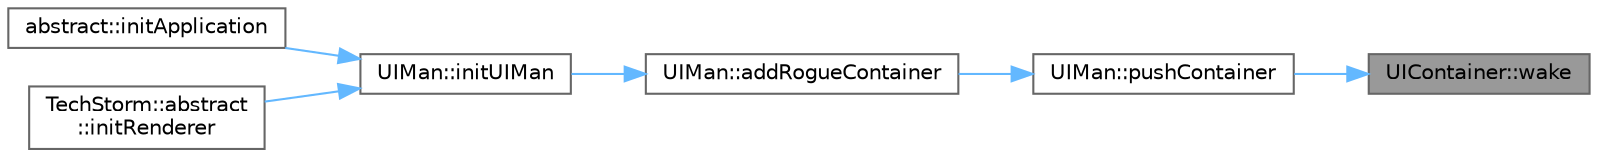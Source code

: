 digraph "UIContainer::wake"
{
 // LATEX_PDF_SIZE
  bgcolor="transparent";
  edge [fontname=Helvetica,fontsize=10,labelfontname=Helvetica,labelfontsize=10];
  node [fontname=Helvetica,fontsize=10,shape=box,height=0.2,width=0.4];
  rankdir="RL";
  Node1 [id="Node000001",label="UIContainer::wake",height=0.2,width=0.4,color="gray40", fillcolor="grey60", style="filled", fontcolor="black",tooltip=" "];
  Node1 -> Node2 [id="edge1_Node000001_Node000002",dir="back",color="steelblue1",style="solid",tooltip=" "];
  Node2 [id="Node000002",label="UIMan::pushContainer",height=0.2,width=0.4,color="grey40", fillcolor="white", style="filled",URL="$class_u_i_man.html#a74448730763c8463d4e517bbff87e353",tooltip=" "];
  Node2 -> Node3 [id="edge2_Node000002_Node000003",dir="back",color="steelblue1",style="solid",tooltip=" "];
  Node3 [id="Node000003",label="UIMan::addRogueContainer",height=0.2,width=0.4,color="grey40", fillcolor="white", style="filled",URL="$class_u_i_man.html#afdfd44e24b88a02b0d9654310a78225c",tooltip=" "];
  Node3 -> Node4 [id="edge3_Node000003_Node000004",dir="back",color="steelblue1",style="solid",tooltip=" "];
  Node4 [id="Node000004",label="UIMan::initUIMan",height=0.2,width=0.4,color="grey40", fillcolor="white", style="filled",URL="$class_u_i_man.html#a67e11a96426faefa7b6274a0204d8a32",tooltip=" "];
  Node4 -> Node5 [id="edge4_Node000004_Node000005",dir="back",color="steelblue1",style="solid",tooltip=" "];
  Node5 [id="Node000005",label="abstract::initApplication",height=0.2,width=0.4,color="grey40", fillcolor="white", style="filled",URL="$classabstract.html#af5219c1221c9270c74e8a29fe95bb332",tooltip=" "];
  Node4 -> Node6 [id="edge5_Node000004_Node000006",dir="back",color="steelblue1",style="solid",tooltip=" "];
  Node6 [id="Node000006",label="TechStorm::abstract\l::initRenderer",height=0.2,width=0.4,color="grey40", fillcolor="white", style="filled",URL="$class_tech_storm_1_1abstract.html#a2f12cba9fb4cb006ea97415a9bb80ed0",tooltip=" "];
}
